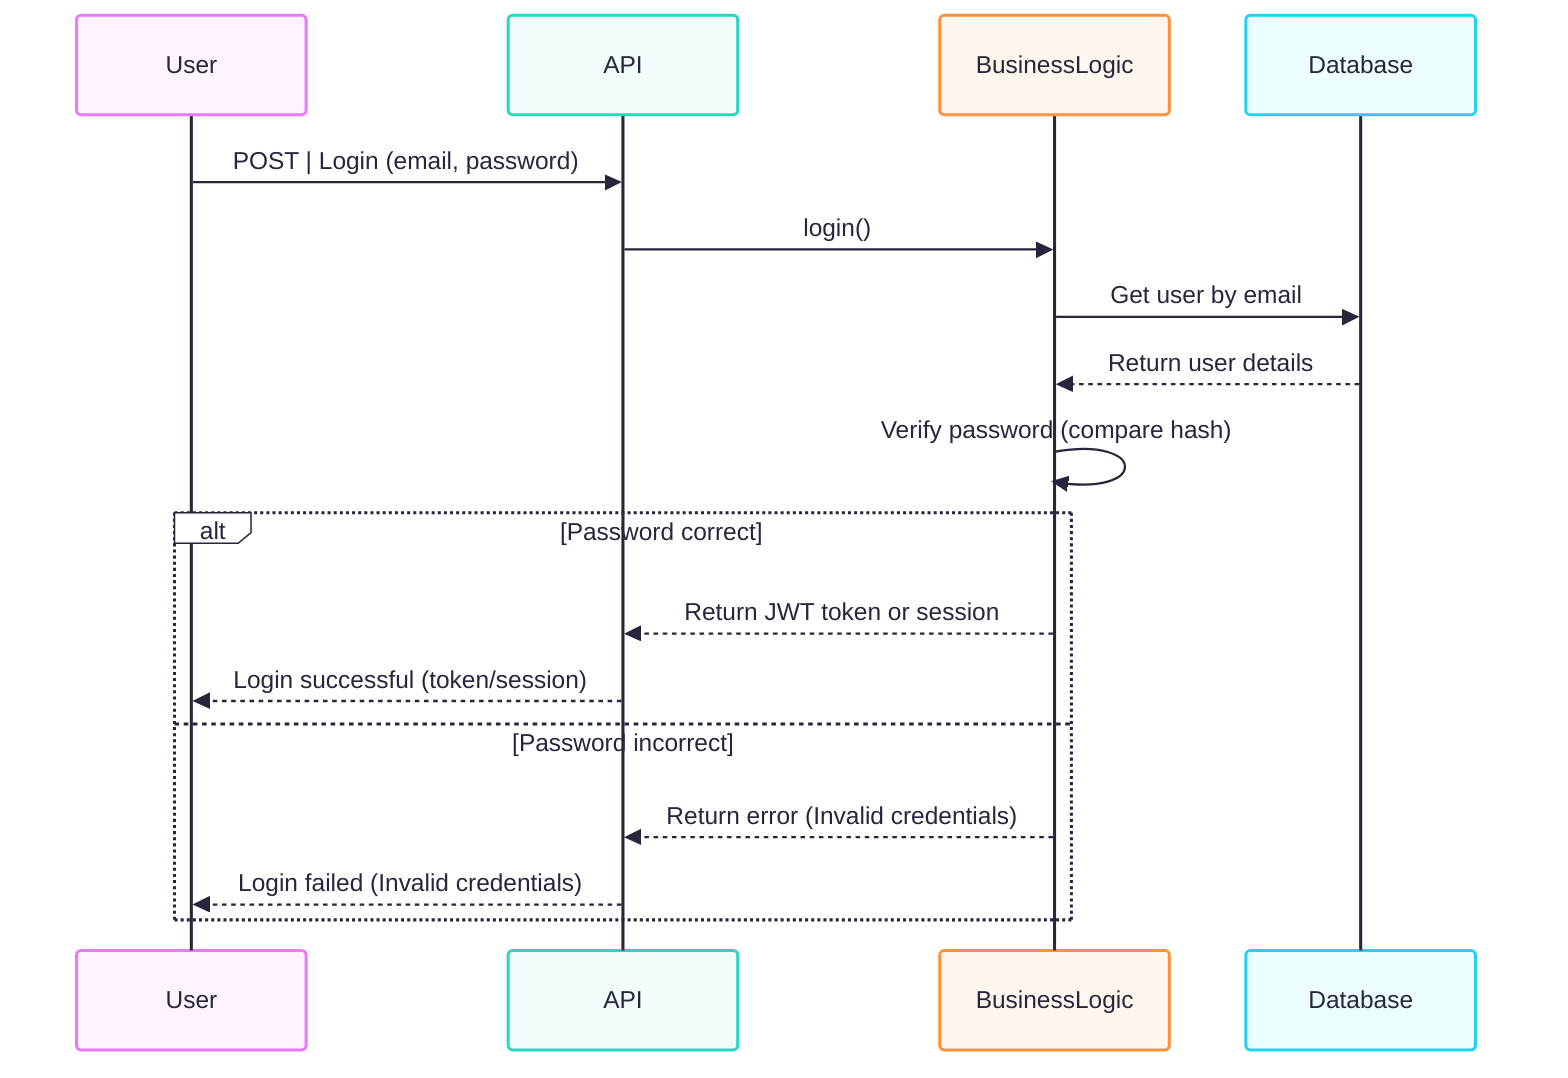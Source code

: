 ---
config:
  theme: redux-color
---
sequenceDiagram
    participant User
    participant API
    participant BusinessLogic
    participant Database

    User->>API: POST | Login (email, password)
    API->>BusinessLogic: login()
    BusinessLogic->>Database: Get user by email
    Database-->>BusinessLogic: Return user details
    BusinessLogic->>BusinessLogic: Verify password (compare hash)
    alt Password correct
        BusinessLogic-->>API: Return JWT token or session
        API-->>User: Login successful (token/session)
    else Password incorrect
        BusinessLogic-->>API: Return error (Invalid credentials)
        API-->>User: Login failed (Invalid credentials)
    end